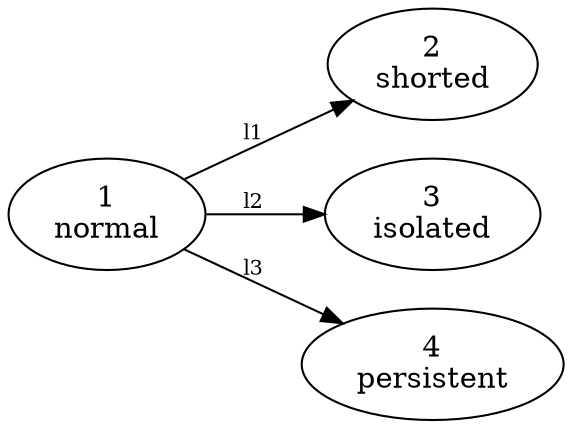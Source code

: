 digraph G {
rankdir=LR;
1[shape=ellipse,label="1
normal"];
1 -> 2 [label="l1",fontsize=10];
1 -> 3 [label="l2",fontsize=10];
1 -> 4 [label="l3",fontsize=10];
2[shape=ellipse,label="2
shorted"];
3[shape=ellipse,label="3
isolated"];
4[shape=ellipse,label="4
persistent"];
}
